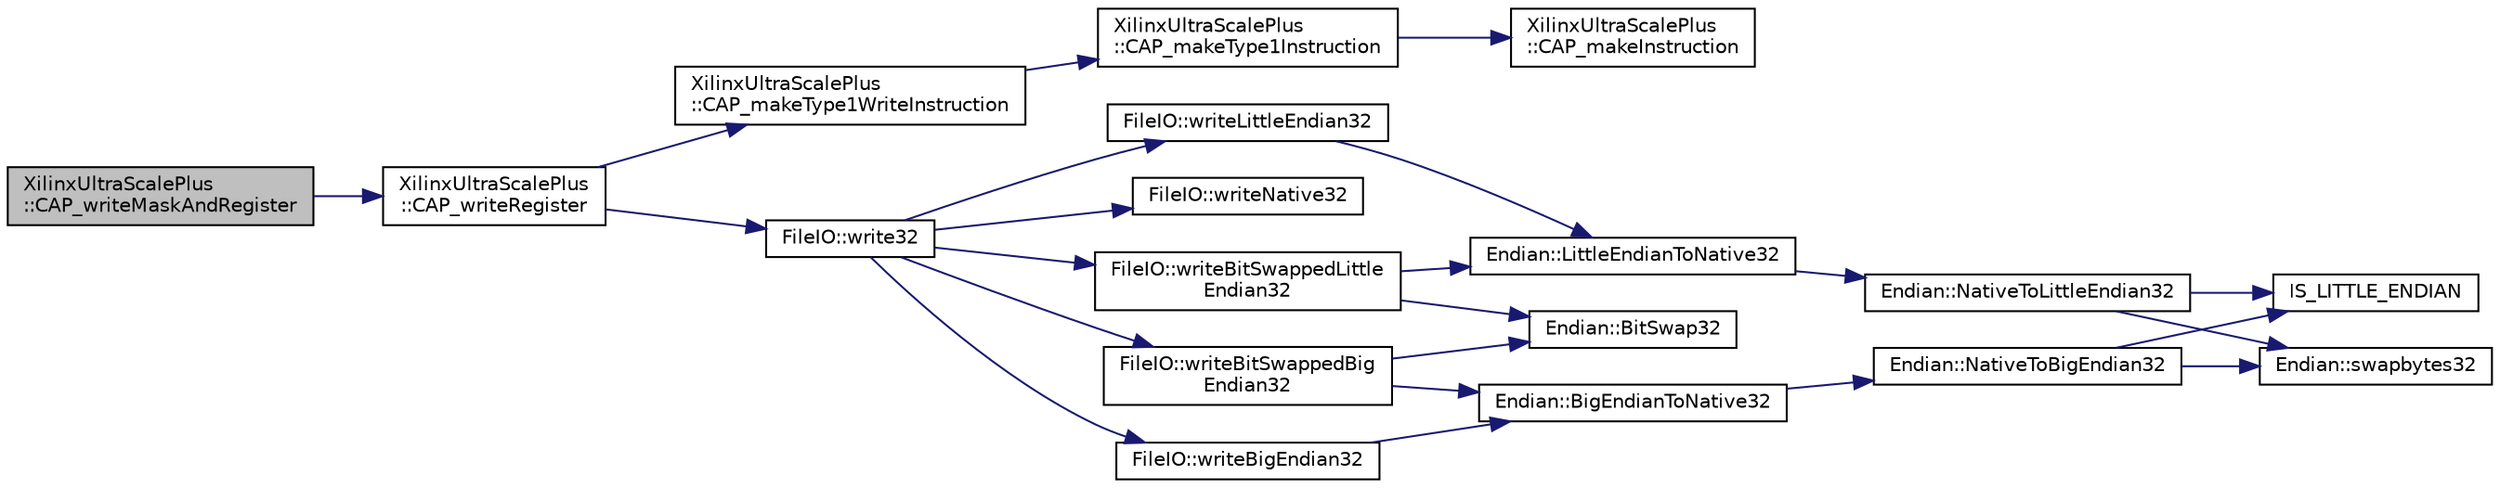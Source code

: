 digraph "XilinxUltraScalePlus::CAP_writeMaskAndRegister"
{
 // INTERACTIVE_SVG=YES
 // LATEX_PDF_SIZE
  edge [fontname="Helvetica",fontsize="10",labelfontname="Helvetica",labelfontsize="10"];
  node [fontname="Helvetica",fontsize="10",shape=record];
  rankdir="LR";
  Node1 [label="XilinxUltraScalePlus\l::CAP_writeMaskAndRegister",height=0.2,width=0.4,color="black", fillcolor="grey75", style="filled", fontcolor="black",tooltip=" "];
  Node1 -> Node2 [color="midnightblue",fontsize="10",style="solid",fontname="Helvetica"];
  Node2 [label="XilinxUltraScalePlus\l::CAP_writeRegister",height=0.2,width=0.4,color="black", fillcolor="white", style="filled",URL="$classXilinxUltraScalePlus.html#a24ae5ad716caec7390276bb39449658e",tooltip=" "];
  Node2 -> Node3 [color="midnightblue",fontsize="10",style="solid",fontname="Helvetica"];
  Node3 [label="XilinxUltraScalePlus\l::CAP_makeType1WriteInstruction",height=0.2,width=0.4,color="black", fillcolor="white", style="filled",URL="$classXilinxUltraScalePlus.html#ab35a91fcdb182224b63bdffd57c3cc48",tooltip=" "];
  Node3 -> Node4 [color="midnightblue",fontsize="10",style="solid",fontname="Helvetica"];
  Node4 [label="XilinxUltraScalePlus\l::CAP_makeType1Instruction",height=0.2,width=0.4,color="black", fillcolor="white", style="filled",URL="$classXilinxUltraScalePlus.html#a1d778781731c87486eebba98b97ef77b",tooltip=" "];
  Node4 -> Node5 [color="midnightblue",fontsize="10",style="solid",fontname="Helvetica"];
  Node5 [label="XilinxUltraScalePlus\l::CAP_makeInstruction",height=0.2,width=0.4,color="black", fillcolor="white", style="filled",URL="$classXilinxUltraScalePlus.html#aa261ea6bf2b474d7aee3ab061853cd7e",tooltip=" "];
  Node2 -> Node6 [color="midnightblue",fontsize="10",style="solid",fontname="Helvetica"];
  Node6 [label="FileIO::write32",height=0.2,width=0.4,color="black", fillcolor="white", style="filled",URL="$namespaceFileIO.html#a016934d3d8c167e7784f826b987cda3f",tooltip=" "];
  Node6 -> Node7 [color="midnightblue",fontsize="10",style="solid",fontname="Helvetica"];
  Node7 [label="FileIO::writeBigEndian32",height=0.2,width=0.4,color="black", fillcolor="white", style="filled",URL="$namespaceFileIO.html#a0b69d50fa3cb892a02baca2296f1c54d",tooltip=" "];
  Node7 -> Node8 [color="midnightblue",fontsize="10",style="solid",fontname="Helvetica"];
  Node8 [label="Endian::BigEndianToNative32",height=0.2,width=0.4,color="black", fillcolor="white", style="filled",URL="$namespaceEndian.html#a6a54530860ad8ec19facaaa26ae9a6ae",tooltip=" "];
  Node8 -> Node9 [color="midnightblue",fontsize="10",style="solid",fontname="Helvetica"];
  Node9 [label="Endian::NativeToBigEndian32",height=0.2,width=0.4,color="black", fillcolor="white", style="filled",URL="$namespaceEndian.html#a7cd80b2cb2ed674196a68549c8489f88",tooltip=" "];
  Node9 -> Node10 [color="midnightblue",fontsize="10",style="solid",fontname="Helvetica"];
  Node10 [label="IS_LITTLE_ENDIAN",height=0.2,width=0.4,color="black", fillcolor="white", style="filled",URL="$Endianess_8h.html#a09334e77fb4b0057f3d9ef99a5ae987c",tooltip=" "];
  Node9 -> Node11 [color="midnightblue",fontsize="10",style="solid",fontname="Helvetica"];
  Node11 [label="Endian::swapbytes32",height=0.2,width=0.4,color="black", fillcolor="white", style="filled",URL="$namespaceEndian.html#a7c0178c39449483c29a1a305d0a73606",tooltip=" "];
  Node6 -> Node12 [color="midnightblue",fontsize="10",style="solid",fontname="Helvetica"];
  Node12 [label="FileIO::writeBitSwappedBig\lEndian32",height=0.2,width=0.4,color="black", fillcolor="white", style="filled",URL="$namespaceFileIO.html#af08039fd5e011e286b216b67140959ea",tooltip=" "];
  Node12 -> Node8 [color="midnightblue",fontsize="10",style="solid",fontname="Helvetica"];
  Node12 -> Node13 [color="midnightblue",fontsize="10",style="solid",fontname="Helvetica"];
  Node13 [label="Endian::BitSwap32",height=0.2,width=0.4,color="black", fillcolor="white", style="filled",URL="$namespaceEndian.html#abaf85e5d8d9641e35ffb4a5bcfc37f84",tooltip=" "];
  Node6 -> Node14 [color="midnightblue",fontsize="10",style="solid",fontname="Helvetica"];
  Node14 [label="FileIO::writeBitSwappedLittle\lEndian32",height=0.2,width=0.4,color="black", fillcolor="white", style="filled",URL="$namespaceFileIO.html#a60d14999a525e60b548765722c0cc49a",tooltip=" "];
  Node14 -> Node13 [color="midnightblue",fontsize="10",style="solid",fontname="Helvetica"];
  Node14 -> Node15 [color="midnightblue",fontsize="10",style="solid",fontname="Helvetica"];
  Node15 [label="Endian::LittleEndianToNative32",height=0.2,width=0.4,color="black", fillcolor="white", style="filled",URL="$namespaceEndian.html#aabd838029ed523d5280997f4ca10f859",tooltip=" "];
  Node15 -> Node16 [color="midnightblue",fontsize="10",style="solid",fontname="Helvetica"];
  Node16 [label="Endian::NativeToLittleEndian32",height=0.2,width=0.4,color="black", fillcolor="white", style="filled",URL="$namespaceEndian.html#a4ef36a4fee2f667cf8ac3f67017716bb",tooltip=" "];
  Node16 -> Node10 [color="midnightblue",fontsize="10",style="solid",fontname="Helvetica"];
  Node16 -> Node11 [color="midnightblue",fontsize="10",style="solid",fontname="Helvetica"];
  Node6 -> Node17 [color="midnightblue",fontsize="10",style="solid",fontname="Helvetica"];
  Node17 [label="FileIO::writeLittleEndian32",height=0.2,width=0.4,color="black", fillcolor="white", style="filled",URL="$namespaceFileIO.html#aaf3a57cefdd3a674741d9447c5fcf2a2",tooltip=" "];
  Node17 -> Node15 [color="midnightblue",fontsize="10",style="solid",fontname="Helvetica"];
  Node6 -> Node18 [color="midnightblue",fontsize="10",style="solid",fontname="Helvetica"];
  Node18 [label="FileIO::writeNative32",height=0.2,width=0.4,color="black", fillcolor="white", style="filled",URL="$namespaceFileIO.html#a8c0dbfd2ab8a248ca642203dc84bd2a4",tooltip=" "];
}
